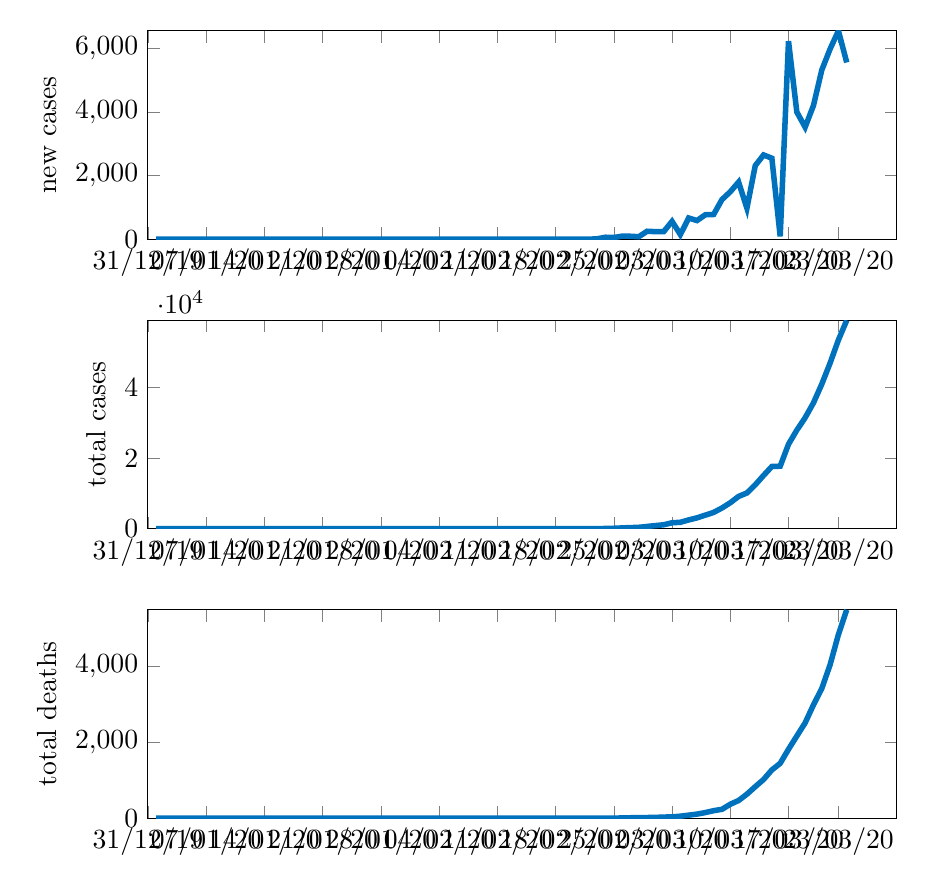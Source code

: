 % This file was created by matlab2tikz.
% Minimal pgfplots version: 1.3
%
\definecolor{mycolor1}{rgb}{0.0,0.447,0.741}%
%
\begin{tikzpicture}

\begin{axis}[%
width=9.509cm,
height=2.647cm,
at={(0cm,0cm)},
scale only axis,
xmin=0,
xmax=90,
xtick={0,7,14,21,28,35,42,49,56,63,70,77,83},
xticklabels={{31/12/19},{07/01/20},{14/01/20},{21/01/20},{28/01/20},{04/02/20},{11/02/20},{18/02/20},{25/02/20},{03/03/20},{10/03/20},{17/03/20},{23/03/20}},
ymin=0,
ymax=5476,
ylabel={total deaths},
legend style={legend cell align=left,align=left,draw=white!15!black}
]
\addplot [color=mycolor1,solid,line width=2.0pt,forget plot]
  table[row sep=crcr]{%
1	0\\
2	0\\
3	0\\
4	0\\
5	0\\
6	0\\
7	0\\
8	0\\
9	0\\
10	0\\
11	0\\
12	0\\
13	0\\
14	0\\
15	0\\
16	0\\
17	0\\
18	0\\
19	0\\
20	0\\
21	0\\
22	0\\
23	0\\
24	0\\
25	0\\
26	0\\
27	0\\
28	0\\
29	0\\
30	0\\
31	0\\
32	0\\
33	0\\
34	0\\
35	0\\
36	0\\
37	0\\
38	0\\
39	0\\
40	0\\
41	0\\
42	0\\
43	0\\
44	0\\
45	0\\
46	0\\
47	0\\
48	0\\
49	0\\
50	0\\
51	0\\
52	0\\
53	0\\
54	0\\
55	2\\
56	2\\
57	6\\
58	11\\
59	12\\
60	17\\
61	21\\
62	29\\
63	35\\
64	52\\
65	80\\
66	107\\
67	148\\
68	197\\
69	233\\
70	366\\
71	464\\
72	631\\
73	827\\
74	1016\\
75	1268\\
76	1441\\
77	1811\\
78	2158\\
79	2505\\
80	2978\\
81	3407\\
82	4032\\
83	4827\\
84	5476\\
};
\end{axis}

\begin{axis}[%
width=9.509cm,
height=2.647cm,
at={(0cm,7.353cm)},
scale only axis,
xmin=0,
xmax=90,
xtick={0,7,14,21,28,35,42,49,56,63,70,77,83},
xticklabels={{31/12/19},{07/01/20},{14/01/20},{21/01/20},{28/01/20},{04/02/20},{11/02/20},{18/02/20},{25/02/20},{03/03/20},{10/03/20},{17/03/20},{23/03/20}},
ymin=0,
ymax=6557,
ylabel={new cases},
legend style={legend cell align=left,align=left,draw=white!15!black}
]
\addplot [color=mycolor1,solid,line width=2.0pt,forget plot]
  table[row sep=crcr]{%
1	0\\
2	0\\
3	0\\
4	0\\
5	0\\
6	0\\
7	0\\
8	0\\
9	0\\
10	0\\
11	0\\
12	0\\
13	0\\
14	0\\
15	0\\
16	0\\
17	0\\
18	0\\
19	0\\
20	0\\
21	0\\
22	0\\
23	0\\
24	0\\
25	0\\
26	0\\
27	0\\
28	0\\
29	0\\
30	0\\
31	0\\
32	3\\
33	0\\
34	0\\
35	0\\
36	0\\
37	0\\
38	0\\
39	0\\
40	0\\
41	0\\
42	0\\
43	0\\
44	0\\
45	0\\
46	0\\
47	0\\
48	0\\
49	0\\
50	0\\
51	0\\
52	0\\
53	0\\
54	14\\
55	62\\
56	53\\
57	97\\
58	93\\
59	78\\
60	250\\
61	238\\
62	240\\
63	561\\
64	146\\
65	667\\
66	587\\
67	769\\
68	778\\
69	1247\\
70	1492\\
71	1797\\
72	977\\
73	2313\\
74	2651\\
75	2547\\
76	90\\
77	6230\\
78	4000\\
79	3526\\
80	4207\\
81	5322\\
82	5986\\
83	6557\\
84	5560\\
};
\end{axis}

\begin{axis}[%
width=9.509cm,
height=2.647cm,
at={(0cm,3.676cm)},
scale only axis,
xmin=0,
xmax=90,
xtick={0,7,14,21,28,35,42,49,56,63,70,77,83},
xticklabels={{31/12/19},{07/01/20},{14/01/20},{21/01/20},{28/01/20},{04/02/20},{11/02/20},{18/02/20},{25/02/20},{03/03/20},{10/03/20},{17/03/20},{23/03/20}},
ymin=0,
ymax=59138,
ylabel={total cases},
legend style={legend cell align=left,align=left,draw=white!15!black}
]
\addplot [color=mycolor1,solid,line width=2.0pt,forget plot]
  table[row sep=crcr]{%
1	0\\
2	0\\
3	0\\
4	0\\
5	0\\
6	0\\
7	0\\
8	0\\
9	0\\
10	0\\
11	0\\
12	0\\
13	0\\
14	0\\
15	0\\
16	0\\
17	0\\
18	0\\
19	0\\
20	0\\
21	0\\
22	0\\
23	0\\
24	0\\
25	0\\
26	0\\
27	0\\
28	0\\
29	0\\
30	0\\
31	0\\
32	3\\
33	3\\
34	3\\
35	3\\
36	3\\
37	3\\
38	3\\
39	3\\
40	3\\
41	3\\
42	3\\
43	3\\
44	3\\
45	3\\
46	3\\
47	3\\
48	3\\
49	3\\
50	3\\
51	3\\
52	3\\
53	3\\
54	17\\
55	79\\
56	132\\
57	229\\
58	322\\
59	400\\
60	650\\
61	888\\
62	1128\\
63	1689\\
64	1835\\
65	2502\\
66	3089\\
67	3858\\
68	4636\\
69	5883\\
70	7375\\
71	9172\\
72	10149\\
73	12462\\
74	15113\\
75	17660\\
76	17750\\
77	23980\\
78	27980\\
79	31506\\
80	35713\\
81	41035\\
82	47021\\
83	53578\\
84	59138\\
};
\end{axis}
\end{tikzpicture}%